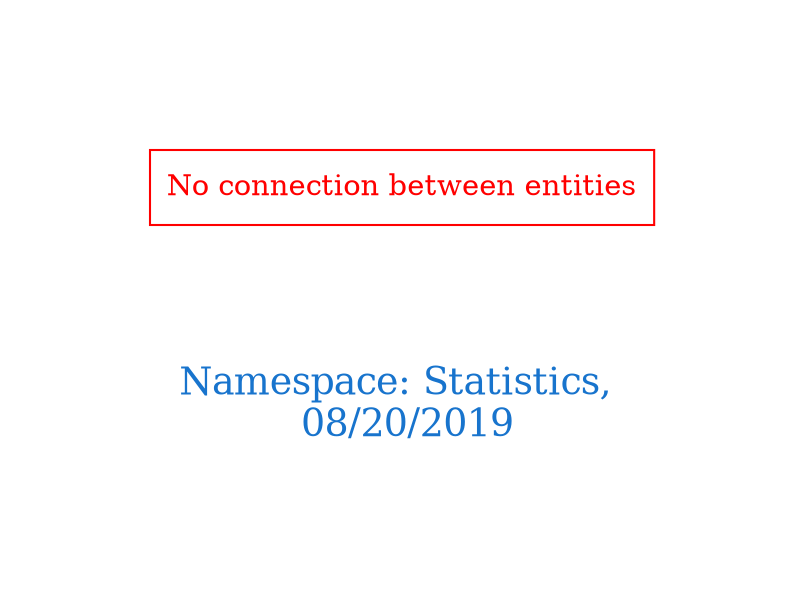 digraph OGIT_ontology {
 graph [ rankdir= LR,pad=1 
fontsize = 18,
fontcolor= dodgerblue3,label = "\n\n\nNamespace: Statistics, \n 08/20/2019"];
node[shape=polygon];
edge [  color="gray81"];

"No connection between entities" [fontcolor = "red",color="red", shape="polygon"]
}
